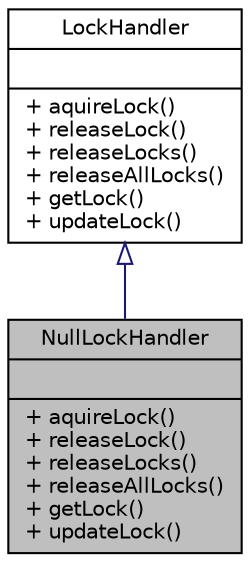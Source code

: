 digraph "NullLockHandler"
{
  edge [fontname="Helvetica",fontsize="10",labelfontname="Helvetica",labelfontsize="10"];
  node [fontname="Helvetica",fontsize="10",shape=record];
  Node0 [label="{NullLockHandler\n||+ aquireLock()\l+ releaseLock()\l+ releaseLocks()\l+ releaseAllLocks()\l+ getLock()\l+ updateLock()\l}",height=0.2,width=0.4,color="black", fillcolor="grey75", style="filled", fontcolor="black"];
  Node1 -> Node0 [dir="back",color="midnightblue",fontsize="10",style="solid",arrowtail="onormal",fontname="Helvetica"];
  Node1 [label="{LockHandler\n||+ aquireLock()\l+ releaseLock()\l+ releaseLocks()\l+ releaseAllLocks()\l+ getLock()\l+ updateLock()\l}",height=0.2,width=0.4,color="black", fillcolor="white", style="filled",URL="$interfacewcmf_1_1lib_1_1persistence_1_1concurrency_1_1_lock_handler.html",tooltip="LockHandler defines the interface for LockHandler implementations. "];
}
